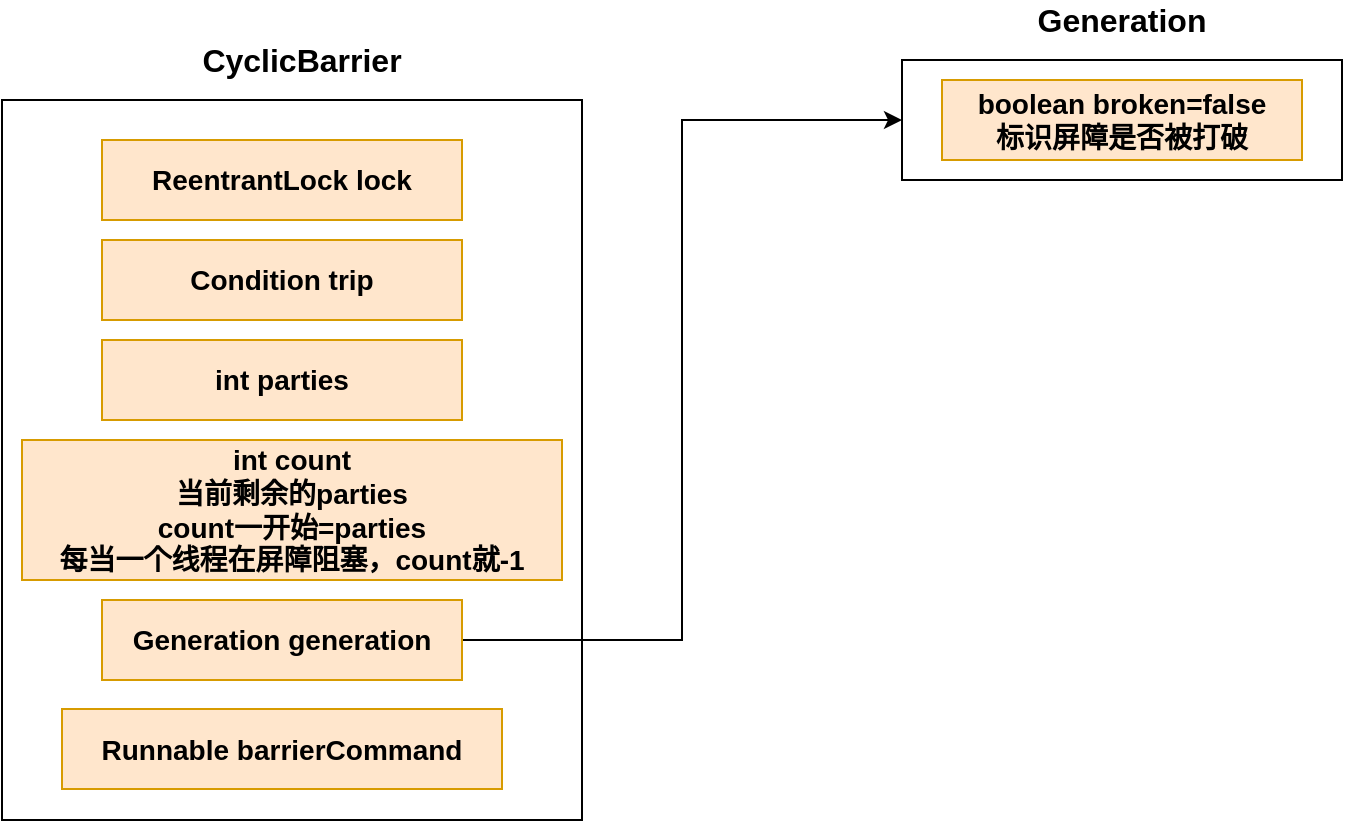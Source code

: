 <mxfile version="15.2.7" type="device"><diagram id="Z5nQMWcBDFSOAKK4atZm" name="第 1 页"><mxGraphModel dx="1422" dy="822" grid="1" gridSize="10" guides="1" tooltips="1" connect="1" arrows="1" fold="1" page="1" pageScale="1" pageWidth="827" pageHeight="1169" math="0" shadow="0"><root><mxCell id="0"/><mxCell id="1" parent="0"/><mxCell id="tJya6-BNrwZyKmdNxBZh-1" value="" style="rounded=0;whiteSpace=wrap;html=1;" vertex="1" parent="1"><mxGeometry x="140" y="260" width="290" height="360" as="geometry"/></mxCell><mxCell id="tJya6-BNrwZyKmdNxBZh-2" value="&lt;b&gt;&lt;font style=&quot;font-size: 16px&quot;&gt;CyclicBarrier&lt;/font&gt;&lt;/b&gt;" style="text;html=1;strokeColor=none;fillColor=none;align=center;verticalAlign=middle;whiteSpace=wrap;rounded=0;" vertex="1" parent="1"><mxGeometry x="270" y="230" width="40" height="20" as="geometry"/></mxCell><mxCell id="tJya6-BNrwZyKmdNxBZh-3" value="&lt;b&gt;&lt;font style=&quot;font-size: 14px&quot;&gt;ReentrantLock lock&lt;/font&gt;&lt;/b&gt;" style="rounded=0;whiteSpace=wrap;html=1;fillColor=#ffe6cc;strokeColor=#d79b00;" vertex="1" parent="1"><mxGeometry x="190" y="280" width="180" height="40" as="geometry"/></mxCell><mxCell id="tJya6-BNrwZyKmdNxBZh-4" value="&lt;b&gt;&lt;font style=&quot;font-size: 14px&quot;&gt;Condition trip&lt;/font&gt;&lt;/b&gt;" style="rounded=0;whiteSpace=wrap;html=1;fillColor=#ffe6cc;strokeColor=#d79b00;" vertex="1" parent="1"><mxGeometry x="190" y="330" width="180" height="40" as="geometry"/></mxCell><mxCell id="tJya6-BNrwZyKmdNxBZh-5" value="&lt;b&gt;&lt;font style=&quot;font-size: 14px&quot;&gt;int parties&lt;br&gt;&lt;/font&gt;&lt;/b&gt;" style="rounded=0;whiteSpace=wrap;html=1;fillColor=#ffe6cc;strokeColor=#d79b00;" vertex="1" parent="1"><mxGeometry x="190" y="380" width="180" height="40" as="geometry"/></mxCell><mxCell id="tJya6-BNrwZyKmdNxBZh-6" value="&lt;b&gt;&lt;font style=&quot;font-size: 14px&quot;&gt;int count&lt;br&gt;当前剩余的parties&lt;br&gt;count一开始=parties&lt;br&gt;每当一个线程在屏障阻塞，count就-1&lt;br&gt;&lt;/font&gt;&lt;/b&gt;" style="rounded=0;whiteSpace=wrap;html=1;fillColor=#ffe6cc;strokeColor=#d79b00;" vertex="1" parent="1"><mxGeometry x="150" y="430" width="270" height="70" as="geometry"/></mxCell><mxCell id="tJya6-BNrwZyKmdNxBZh-12" style="edgeStyle=orthogonalEdgeStyle;rounded=0;orthogonalLoop=1;jettySize=auto;html=1;exitX=1;exitY=0.5;exitDx=0;exitDy=0;entryX=0;entryY=0.5;entryDx=0;entryDy=0;" edge="1" parent="1" source="tJya6-BNrwZyKmdNxBZh-7" target="tJya6-BNrwZyKmdNxBZh-9"><mxGeometry relative="1" as="geometry"/></mxCell><mxCell id="tJya6-BNrwZyKmdNxBZh-7" value="&lt;b&gt;&lt;font style=&quot;font-size: 14px&quot;&gt;Generation generation&lt;br&gt;&lt;/font&gt;&lt;/b&gt;" style="rounded=0;whiteSpace=wrap;html=1;fillColor=#ffe6cc;strokeColor=#d79b00;" vertex="1" parent="1"><mxGeometry x="190" y="510" width="180" height="40" as="geometry"/></mxCell><mxCell id="tJya6-BNrwZyKmdNxBZh-8" value="&lt;b&gt;&lt;font style=&quot;font-size: 14px&quot;&gt;Runnable barrierCommand&lt;/font&gt;&lt;/b&gt;" style="rounded=0;whiteSpace=wrap;html=1;fillColor=#ffe6cc;strokeColor=#d79b00;" vertex="1" parent="1"><mxGeometry x="170" y="564.5" width="220" height="40" as="geometry"/></mxCell><mxCell id="tJya6-BNrwZyKmdNxBZh-9" value="" style="rounded=0;whiteSpace=wrap;html=1;" vertex="1" parent="1"><mxGeometry x="590" y="240" width="220" height="60" as="geometry"/></mxCell><mxCell id="tJya6-BNrwZyKmdNxBZh-10" value="&lt;b&gt;&lt;font style=&quot;font-size: 16px&quot;&gt;Generation&lt;/font&gt;&lt;/b&gt;" style="text;html=1;strokeColor=none;fillColor=none;align=center;verticalAlign=middle;whiteSpace=wrap;rounded=0;" vertex="1" parent="1"><mxGeometry x="680" y="210" width="40" height="20" as="geometry"/></mxCell><mxCell id="tJya6-BNrwZyKmdNxBZh-11" value="&lt;b&gt;&lt;font style=&quot;font-size: 14px&quot;&gt;boolean broken=false&lt;br&gt;标识屏障是否被打破&lt;br&gt;&lt;/font&gt;&lt;/b&gt;" style="rounded=0;whiteSpace=wrap;html=1;fillColor=#ffe6cc;strokeColor=#d79b00;" vertex="1" parent="1"><mxGeometry x="610" y="250" width="180" height="40" as="geometry"/></mxCell></root></mxGraphModel></diagram></mxfile>